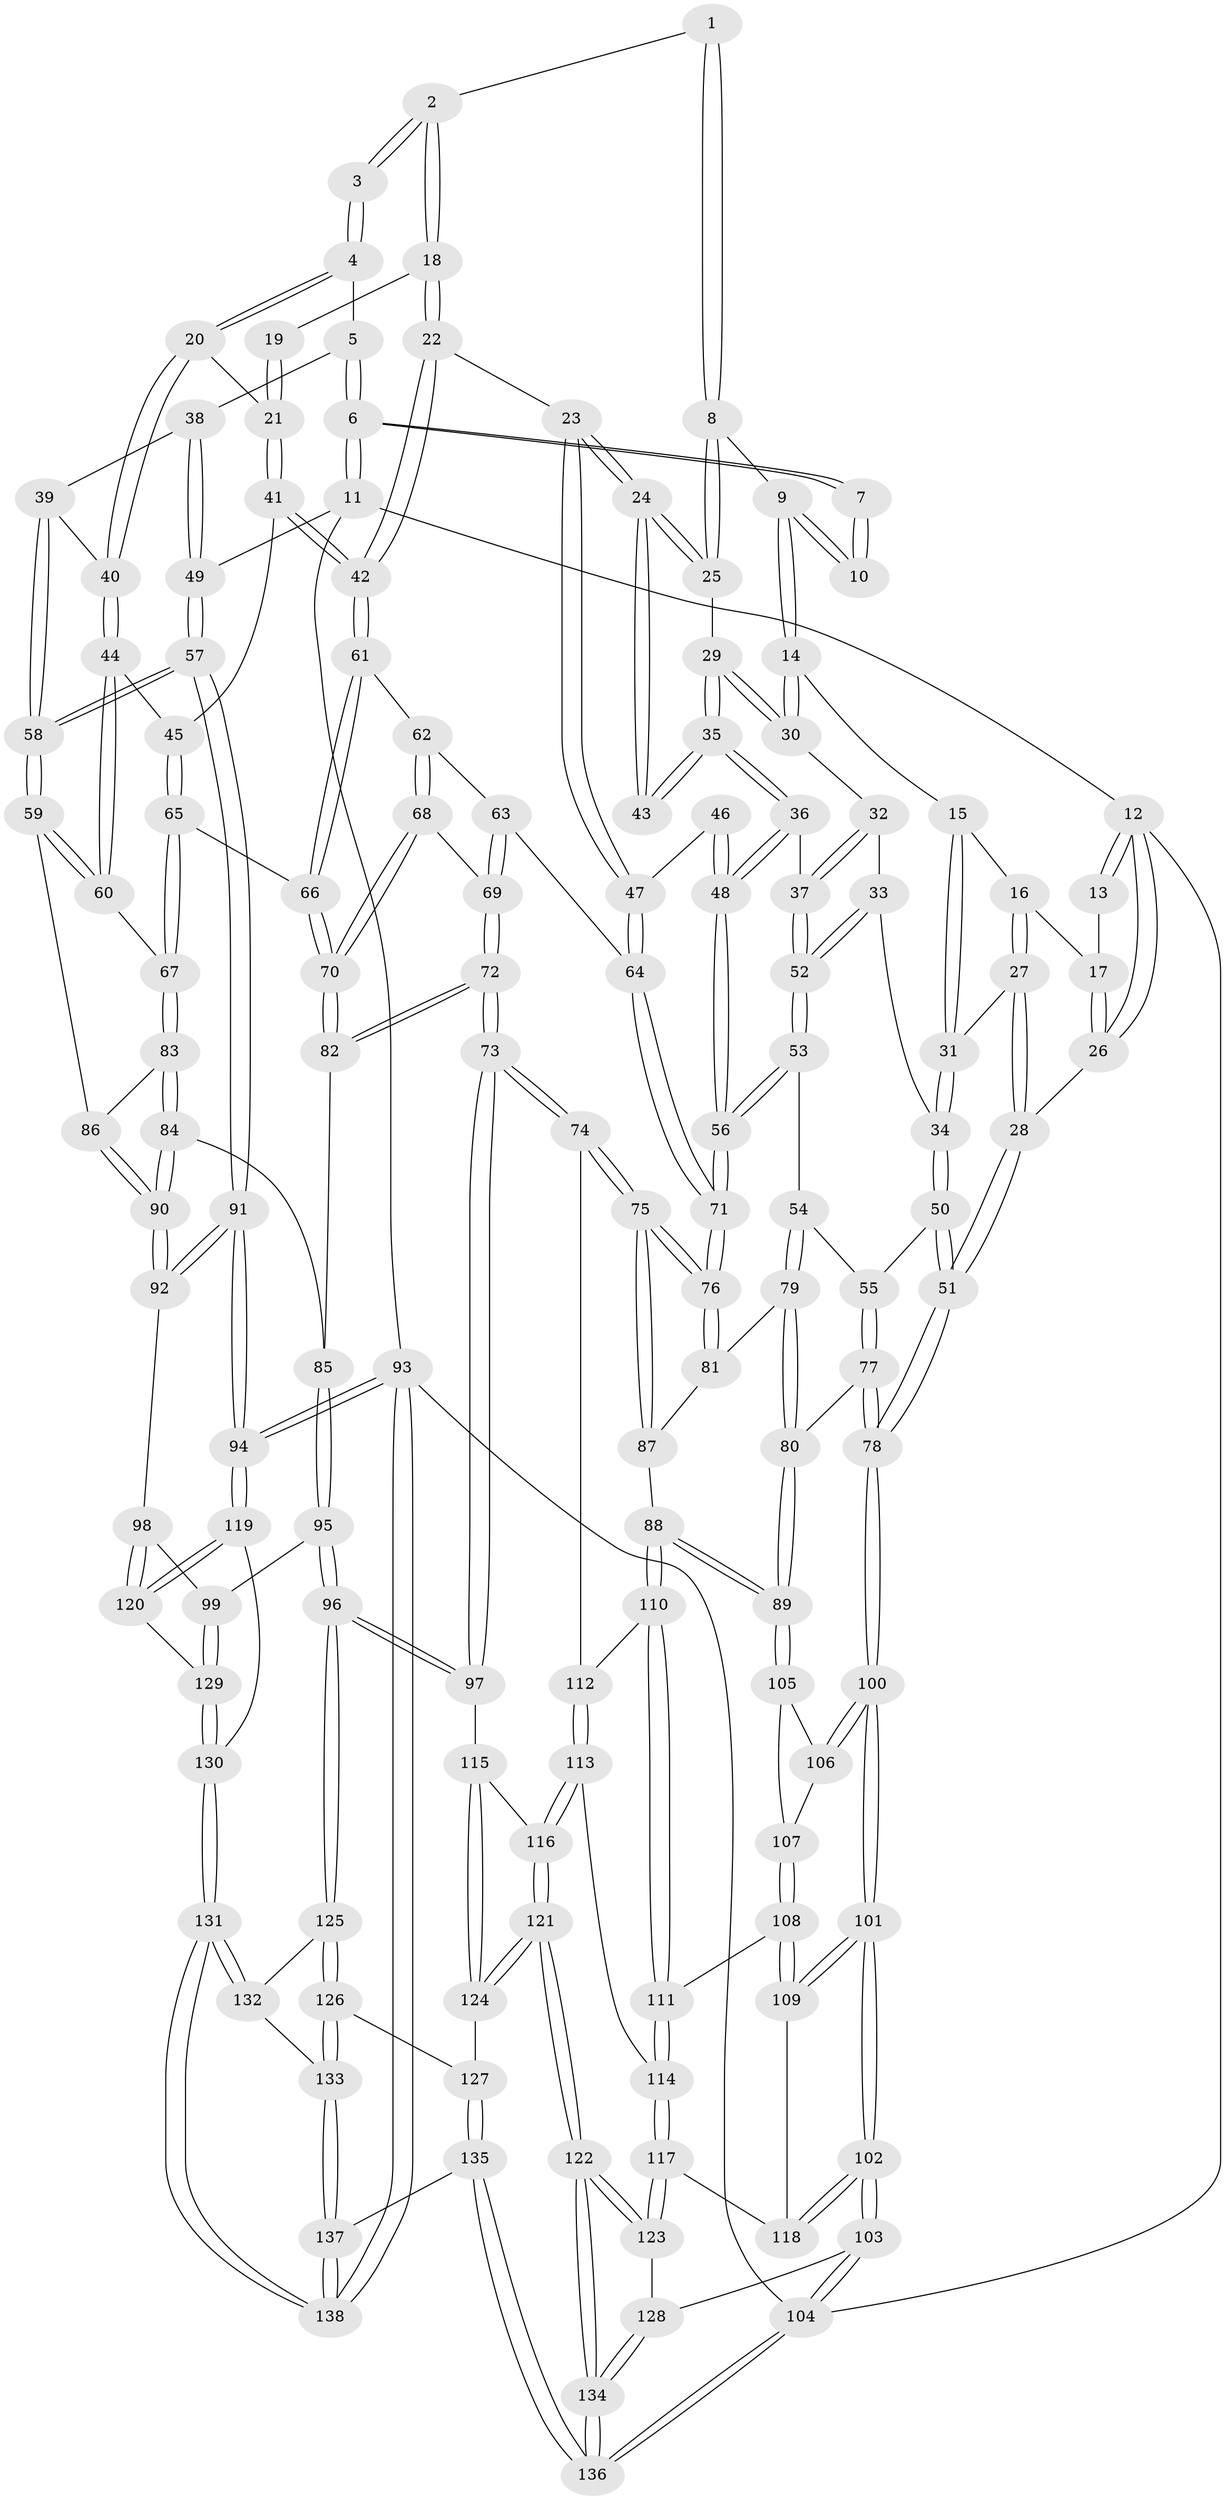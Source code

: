 // coarse degree distribution, {2: 0.05154639175257732, 3: 0.7628865979381443, 4: 0.18556701030927836}
// Generated by graph-tools (version 1.1) at 2025/38/03/04/25 23:38:24]
// undirected, 138 vertices, 342 edges
graph export_dot {
  node [color=gray90,style=filled];
  1 [pos="+0.5401226131586825+0"];
  2 [pos="+0.5931004684464695+0.057114627342505456"];
  3 [pos="+0.7177889923223483+0.04344901351608717"];
  4 [pos="+0.9852404839313544+0"];
  5 [pos="+1+0"];
  6 [pos="+1+0"];
  7 [pos="+0.5211128174109576+0"];
  8 [pos="+0.4394652763611176+0.10937216894839968"];
  9 [pos="+0.24820792373928777+0"];
  10 [pos="+0.23524471715308634+0"];
  11 [pos="+1+0"];
  12 [pos="+0+0"];
  13 [pos="+0+0"];
  14 [pos="+0.23659390381330486+0.028682165227434095"];
  15 [pos="+0.20530852113763828+0.05974699343878688"];
  16 [pos="+0.06677282764151364+0.11213607428647747"];
  17 [pos="+0.05803942411009109+0.11189355916950434"];
  18 [pos="+0.5766499300912169+0.14537856426415882"];
  19 [pos="+0.7011711644293852+0.09832581002175554"];
  20 [pos="+0.8289380753585267+0.15190586327963448"];
  21 [pos="+0.725650322190195+0.20439457217305973"];
  22 [pos="+0.5562805186172987+0.21197695785141513"];
  23 [pos="+0.5417555637376784+0.2138854815903858"];
  24 [pos="+0.5201489792412413+0.20386261957758794"];
  25 [pos="+0.4802222581387683+0.17447691432815512"];
  26 [pos="+0+0.2337371151897086"];
  27 [pos="+0.09284887335625804+0.21495328646096834"];
  28 [pos="+0+0.2841844363997886"];
  29 [pos="+0.32102748756719107+0.1932160669835736"];
  30 [pos="+0.2820664315314636+0.1507871113151588"];
  31 [pos="+0.14019161274145459+0.2266526771883942"];
  32 [pos="+0.25655539720614+0.19357360323290418"];
  33 [pos="+0.2004278786718301+0.25602663245831164"];
  34 [pos="+0.14441922623069253+0.2356208610337453"];
  35 [pos="+0.32499565180481976+0.24553023558669795"];
  36 [pos="+0.31444571975220886+0.2610422963462694"];
  37 [pos="+0.26434226598406074+0.2900839507247266"];
  38 [pos="+0.9530089760593443+0.2542316392543321"];
  39 [pos="+0.9330219139161962+0.2864863878562394"];
  40 [pos="+0.8728489901310573+0.2891318996176706"];
  41 [pos="+0.6941086313605764+0.22996658992082528"];
  42 [pos="+0.5626138868757654+0.21553843169438586"];
  43 [pos="+0.36982824636681394+0.26318895500891665"];
  44 [pos="+0.8665201165130638+0.2977772209978269"];
  45 [pos="+0.7271991821088083+0.29171174887876955"];
  46 [pos="+0.37240294113332145+0.27256475742234565"];
  47 [pos="+0.46568273150769485+0.3356139339955522"];
  48 [pos="+0.37194313411841956+0.39366041557622483"];
  49 [pos="+1+0.28668535375186444"];
  50 [pos="+0.11158707117518284+0.32527887613664874"];
  51 [pos="+0+0.3634661857888068"];
  52 [pos="+0.2441513592654567+0.30679948378168825"];
  53 [pos="+0.2401368821009066+0.37101474072169893"];
  54 [pos="+0.19832512432770927+0.3956211807500659"];
  55 [pos="+0.17889314846262505+0.39325000936603"];
  56 [pos="+0.37610948343052997+0.41236140563853085"];
  57 [pos="+1+0.4983912730785447"];
  58 [pos="+1+0.4803962462524029"];
  59 [pos="+0.9571497152121183+0.4487188516624008"];
  60 [pos="+0.8611876376482681+0.32907103351973965"];
  61 [pos="+0.6024063244734211+0.3560502740851549"];
  62 [pos="+0.5939226309343674+0.36687353423520247"];
  63 [pos="+0.532539560510434+0.39247666318636076"];
  64 [pos="+0.45685729261159824+0.3531646519828977"];
  65 [pos="+0.7351496755808915+0.40571578470293446"];
  66 [pos="+0.6892940001198365+0.41994253448913005"];
  67 [pos="+0.773177837421654+0.42438596622843966"];
  68 [pos="+0.5682174427158099+0.4373680622051706"];
  69 [pos="+0.5539140056201602+0.4492581887111196"];
  70 [pos="+0.6757811817777725+0.43722515839865944"];
  71 [pos="+0.3919144162021114+0.4242070754915035"];
  72 [pos="+0.5125695794050784+0.5258858871808804"];
  73 [pos="+0.4449771197088985+0.568696123654605"];
  74 [pos="+0.4259997755398235+0.5521522303250002"];
  75 [pos="+0.4230450493799721+0.5478404951558931"];
  76 [pos="+0.4081256650443875+0.5120364678371803"];
  77 [pos="+0.03559768408285366+0.49628224203900323"];
  78 [pos="+0+0.4828534804705577"];
  79 [pos="+0.21058064296321574+0.46753681340979525"];
  80 [pos="+0.13921289770792364+0.5572344767279939"];
  81 [pos="+0.23320669887327033+0.4869283874699915"];
  82 [pos="+0.64636864806539+0.506624743979242"];
  83 [pos="+0.7807169296592675+0.434701292366879"];
  84 [pos="+0.7346120554410124+0.5401402356122527"];
  85 [pos="+0.6777941297699295+0.5541154562017127"];
  86 [pos="+0.8284695812018052+0.46564140471982723"];
  87 [pos="+0.2370381226229942+0.5576992196085395"];
  88 [pos="+0.1749714680609645+0.6054951130545886"];
  89 [pos="+0.15979548329649815+0.5902049726586146"];
  90 [pos="+0.8341478933394184+0.6267509555460387"];
  91 [pos="+1+0.6269857603267874"];
  92 [pos="+0.8424377246418248+0.650044048960233"];
  93 [pos="+1+1"];
  94 [pos="+1+0.9430948025695751"];
  95 [pos="+0.6561095751214688+0.7102450156567819"];
  96 [pos="+0.5763372796460459+0.7301495029584384"];
  97 [pos="+0.46373641455676623+0.6290295360266983"];
  98 [pos="+0.820876576103471+0.6700911921278225"];
  99 [pos="+0.6833922224528134+0.7144515728029344"];
  100 [pos="+0+0.4864855274765863"];
  101 [pos="+0+0.6632991148217802"];
  102 [pos="+0+0.7670883958704067"];
  103 [pos="+0+0.7793308043656931"];
  104 [pos="+0+1"];
  105 [pos="+0.12696453176147238+0.6057554309017981"];
  106 [pos="+0.06582573848236113+0.6277213562223073"];
  107 [pos="+0.07746154171351971+0.6504888375162264"];
  108 [pos="+0.08506662389203644+0.6845814130653708"];
  109 [pos="+0.0661717706699536+0.7040367078304556"];
  110 [pos="+0.17519846078367352+0.606238611849237"];
  111 [pos="+0.17736217155291858+0.6487613227366609"];
  112 [pos="+0.30627976046244537+0.614884571914459"];
  113 [pos="+0.22344326542836868+0.7243546561360967"];
  114 [pos="+0.21781075409292872+0.7218537155869542"];
  115 [pos="+0.33304013319623704+0.7522044781193894"];
  116 [pos="+0.22681913021142025+0.7271396733816853"];
  117 [pos="+0.11670732021570597+0.7806087119416742"];
  118 [pos="+0.10294698251273274+0.7648770452866467"];
  119 [pos="+1+0.9019052106726085"];
  120 [pos="+0.8664550939385719+0.835591369577626"];
  121 [pos="+0.2177542697101595+0.9249959502091156"];
  122 [pos="+0.19089154080726248+0.9451700600858617"];
  123 [pos="+0.09785106491231321+0.849067323117733"];
  124 [pos="+0.35659624635470694+0.8856964071274915"];
  125 [pos="+0.5634124382014206+0.7834299923826162"];
  126 [pos="+0.4121459797727147+0.8693593014885045"];
  127 [pos="+0.3566730193947831+0.8857350322644872"];
  128 [pos="+0+0.8579321933444183"];
  129 [pos="+0.7723963439899421+0.8729778713329619"];
  130 [pos="+0.730177503524966+0.9893477840382815"];
  131 [pos="+0.7286891123372814+0.9912633046626133"];
  132 [pos="+0.565369907801379+0.7914340827125476"];
  133 [pos="+0.5339310934065359+0.9703419116968993"];
  134 [pos="+0.13977712374084855+1"];
  135 [pos="+0.4856364091518463+1"];
  136 [pos="+0.12545495894937927+1"];
  137 [pos="+0.546042251204806+1"];
  138 [pos="+0.6645166544008061+1"];
  1 -- 2;
  1 -- 8;
  1 -- 8;
  2 -- 3;
  2 -- 3;
  2 -- 18;
  2 -- 18;
  3 -- 4;
  3 -- 4;
  4 -- 5;
  4 -- 20;
  4 -- 20;
  5 -- 6;
  5 -- 6;
  5 -- 38;
  6 -- 7;
  6 -- 7;
  6 -- 11;
  6 -- 11;
  7 -- 10;
  7 -- 10;
  8 -- 9;
  8 -- 25;
  8 -- 25;
  9 -- 10;
  9 -- 10;
  9 -- 14;
  9 -- 14;
  11 -- 12;
  11 -- 49;
  11 -- 93;
  12 -- 13;
  12 -- 13;
  12 -- 26;
  12 -- 26;
  12 -- 104;
  13 -- 17;
  14 -- 15;
  14 -- 30;
  14 -- 30;
  15 -- 16;
  15 -- 31;
  15 -- 31;
  16 -- 17;
  16 -- 27;
  16 -- 27;
  17 -- 26;
  17 -- 26;
  18 -- 19;
  18 -- 22;
  18 -- 22;
  19 -- 21;
  19 -- 21;
  20 -- 21;
  20 -- 40;
  20 -- 40;
  21 -- 41;
  21 -- 41;
  22 -- 23;
  22 -- 42;
  22 -- 42;
  23 -- 24;
  23 -- 24;
  23 -- 47;
  23 -- 47;
  24 -- 25;
  24 -- 25;
  24 -- 43;
  24 -- 43;
  25 -- 29;
  26 -- 28;
  27 -- 28;
  27 -- 28;
  27 -- 31;
  28 -- 51;
  28 -- 51;
  29 -- 30;
  29 -- 30;
  29 -- 35;
  29 -- 35;
  30 -- 32;
  31 -- 34;
  31 -- 34;
  32 -- 33;
  32 -- 37;
  32 -- 37;
  33 -- 34;
  33 -- 52;
  33 -- 52;
  34 -- 50;
  34 -- 50;
  35 -- 36;
  35 -- 36;
  35 -- 43;
  35 -- 43;
  36 -- 37;
  36 -- 48;
  36 -- 48;
  37 -- 52;
  37 -- 52;
  38 -- 39;
  38 -- 49;
  38 -- 49;
  39 -- 40;
  39 -- 58;
  39 -- 58;
  40 -- 44;
  40 -- 44;
  41 -- 42;
  41 -- 42;
  41 -- 45;
  42 -- 61;
  42 -- 61;
  44 -- 45;
  44 -- 60;
  44 -- 60;
  45 -- 65;
  45 -- 65;
  46 -- 47;
  46 -- 48;
  46 -- 48;
  47 -- 64;
  47 -- 64;
  48 -- 56;
  48 -- 56;
  49 -- 57;
  49 -- 57;
  50 -- 51;
  50 -- 51;
  50 -- 55;
  51 -- 78;
  51 -- 78;
  52 -- 53;
  52 -- 53;
  53 -- 54;
  53 -- 56;
  53 -- 56;
  54 -- 55;
  54 -- 79;
  54 -- 79;
  55 -- 77;
  55 -- 77;
  56 -- 71;
  56 -- 71;
  57 -- 58;
  57 -- 58;
  57 -- 91;
  57 -- 91;
  58 -- 59;
  58 -- 59;
  59 -- 60;
  59 -- 60;
  59 -- 86;
  60 -- 67;
  61 -- 62;
  61 -- 66;
  61 -- 66;
  62 -- 63;
  62 -- 68;
  62 -- 68;
  63 -- 64;
  63 -- 69;
  63 -- 69;
  64 -- 71;
  64 -- 71;
  65 -- 66;
  65 -- 67;
  65 -- 67;
  66 -- 70;
  66 -- 70;
  67 -- 83;
  67 -- 83;
  68 -- 69;
  68 -- 70;
  68 -- 70;
  69 -- 72;
  69 -- 72;
  70 -- 82;
  70 -- 82;
  71 -- 76;
  71 -- 76;
  72 -- 73;
  72 -- 73;
  72 -- 82;
  72 -- 82;
  73 -- 74;
  73 -- 74;
  73 -- 97;
  73 -- 97;
  74 -- 75;
  74 -- 75;
  74 -- 112;
  75 -- 76;
  75 -- 76;
  75 -- 87;
  75 -- 87;
  76 -- 81;
  76 -- 81;
  77 -- 78;
  77 -- 78;
  77 -- 80;
  78 -- 100;
  78 -- 100;
  79 -- 80;
  79 -- 80;
  79 -- 81;
  80 -- 89;
  80 -- 89;
  81 -- 87;
  82 -- 85;
  83 -- 84;
  83 -- 84;
  83 -- 86;
  84 -- 85;
  84 -- 90;
  84 -- 90;
  85 -- 95;
  85 -- 95;
  86 -- 90;
  86 -- 90;
  87 -- 88;
  88 -- 89;
  88 -- 89;
  88 -- 110;
  88 -- 110;
  89 -- 105;
  89 -- 105;
  90 -- 92;
  90 -- 92;
  91 -- 92;
  91 -- 92;
  91 -- 94;
  91 -- 94;
  92 -- 98;
  93 -- 94;
  93 -- 94;
  93 -- 138;
  93 -- 138;
  93 -- 104;
  94 -- 119;
  94 -- 119;
  95 -- 96;
  95 -- 96;
  95 -- 99;
  96 -- 97;
  96 -- 97;
  96 -- 125;
  96 -- 125;
  97 -- 115;
  98 -- 99;
  98 -- 120;
  98 -- 120;
  99 -- 129;
  99 -- 129;
  100 -- 101;
  100 -- 101;
  100 -- 106;
  100 -- 106;
  101 -- 102;
  101 -- 102;
  101 -- 109;
  101 -- 109;
  102 -- 103;
  102 -- 103;
  102 -- 118;
  102 -- 118;
  103 -- 104;
  103 -- 104;
  103 -- 128;
  104 -- 136;
  104 -- 136;
  105 -- 106;
  105 -- 107;
  106 -- 107;
  107 -- 108;
  107 -- 108;
  108 -- 109;
  108 -- 109;
  108 -- 111;
  109 -- 118;
  110 -- 111;
  110 -- 111;
  110 -- 112;
  111 -- 114;
  111 -- 114;
  112 -- 113;
  112 -- 113;
  113 -- 114;
  113 -- 116;
  113 -- 116;
  114 -- 117;
  114 -- 117;
  115 -- 116;
  115 -- 124;
  115 -- 124;
  116 -- 121;
  116 -- 121;
  117 -- 118;
  117 -- 123;
  117 -- 123;
  119 -- 120;
  119 -- 120;
  119 -- 130;
  120 -- 129;
  121 -- 122;
  121 -- 122;
  121 -- 124;
  121 -- 124;
  122 -- 123;
  122 -- 123;
  122 -- 134;
  122 -- 134;
  123 -- 128;
  124 -- 127;
  125 -- 126;
  125 -- 126;
  125 -- 132;
  126 -- 127;
  126 -- 133;
  126 -- 133;
  127 -- 135;
  127 -- 135;
  128 -- 134;
  128 -- 134;
  129 -- 130;
  129 -- 130;
  130 -- 131;
  130 -- 131;
  131 -- 132;
  131 -- 132;
  131 -- 138;
  131 -- 138;
  132 -- 133;
  133 -- 137;
  133 -- 137;
  134 -- 136;
  134 -- 136;
  135 -- 136;
  135 -- 136;
  135 -- 137;
  137 -- 138;
  137 -- 138;
}
